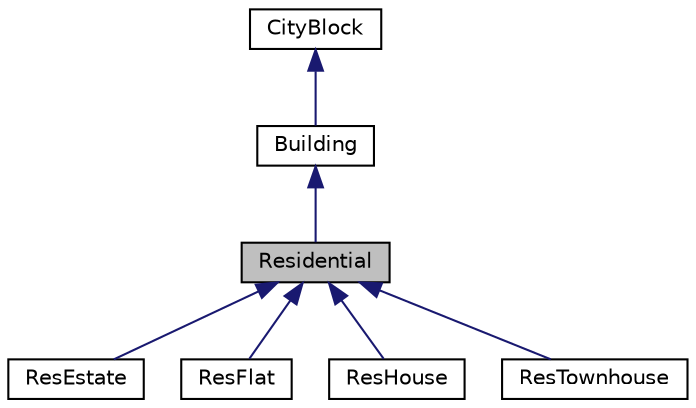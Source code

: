 digraph "Residential"
{
 // LATEX_PDF_SIZE
  edge [fontname="Helvetica",fontsize="10",labelfontname="Helvetica",labelfontsize="10"];
  node [fontname="Helvetica",fontsize="10",shape=record];
  Node1 [label="Residential",height=0.2,width=0.4,color="black", fillcolor="grey75", style="filled", fontcolor="black",tooltip="Abstract class representing a residential building in the city."];
  Node2 -> Node1 [dir="back",color="midnightblue",fontsize="10",style="solid",fontname="Helvetica"];
  Node2 [label="Building",height=0.2,width=0.4,color="black", fillcolor="white", style="filled",URL="$classBuilding.html",tooltip="Abstract base class representing a building in the city."];
  Node3 -> Node2 [dir="back",color="midnightblue",fontsize="10",style="solid",fontname="Helvetica"];
  Node3 [label="CityBlock",height=0.2,width=0.4,color="black", fillcolor="white", style="filled",URL="$classCityBlock.html",tooltip="Base class representing a block within the city."];
  Node1 -> Node4 [dir="back",color="midnightblue",fontsize="10",style="solid",fontname="Helvetica"];
  Node4 [label="ResEstate",height=0.2,width=0.4,color="black", fillcolor="white", style="filled",URL="$classResEstate.html",tooltip="Class representing a residential estate."];
  Node1 -> Node5 [dir="back",color="midnightblue",fontsize="10",style="solid",fontname="Helvetica"];
  Node5 [label="ResFlat",height=0.2,width=0.4,color="black", fillcolor="white", style="filled",URL="$classResFlat.html",tooltip="Class representing a residential flat."];
  Node1 -> Node6 [dir="back",color="midnightblue",fontsize="10",style="solid",fontname="Helvetica"];
  Node6 [label="ResHouse",height=0.2,width=0.4,color="black", fillcolor="white", style="filled",URL="$classResHouse.html",tooltip="Class representing a residential house."];
  Node1 -> Node7 [dir="back",color="midnightblue",fontsize="10",style="solid",fontname="Helvetica"];
  Node7 [label="ResTownhouse",height=0.2,width=0.4,color="black", fillcolor="white", style="filled",URL="$classResTownhouse.html",tooltip="Represents a residential townhouse building."];
}
